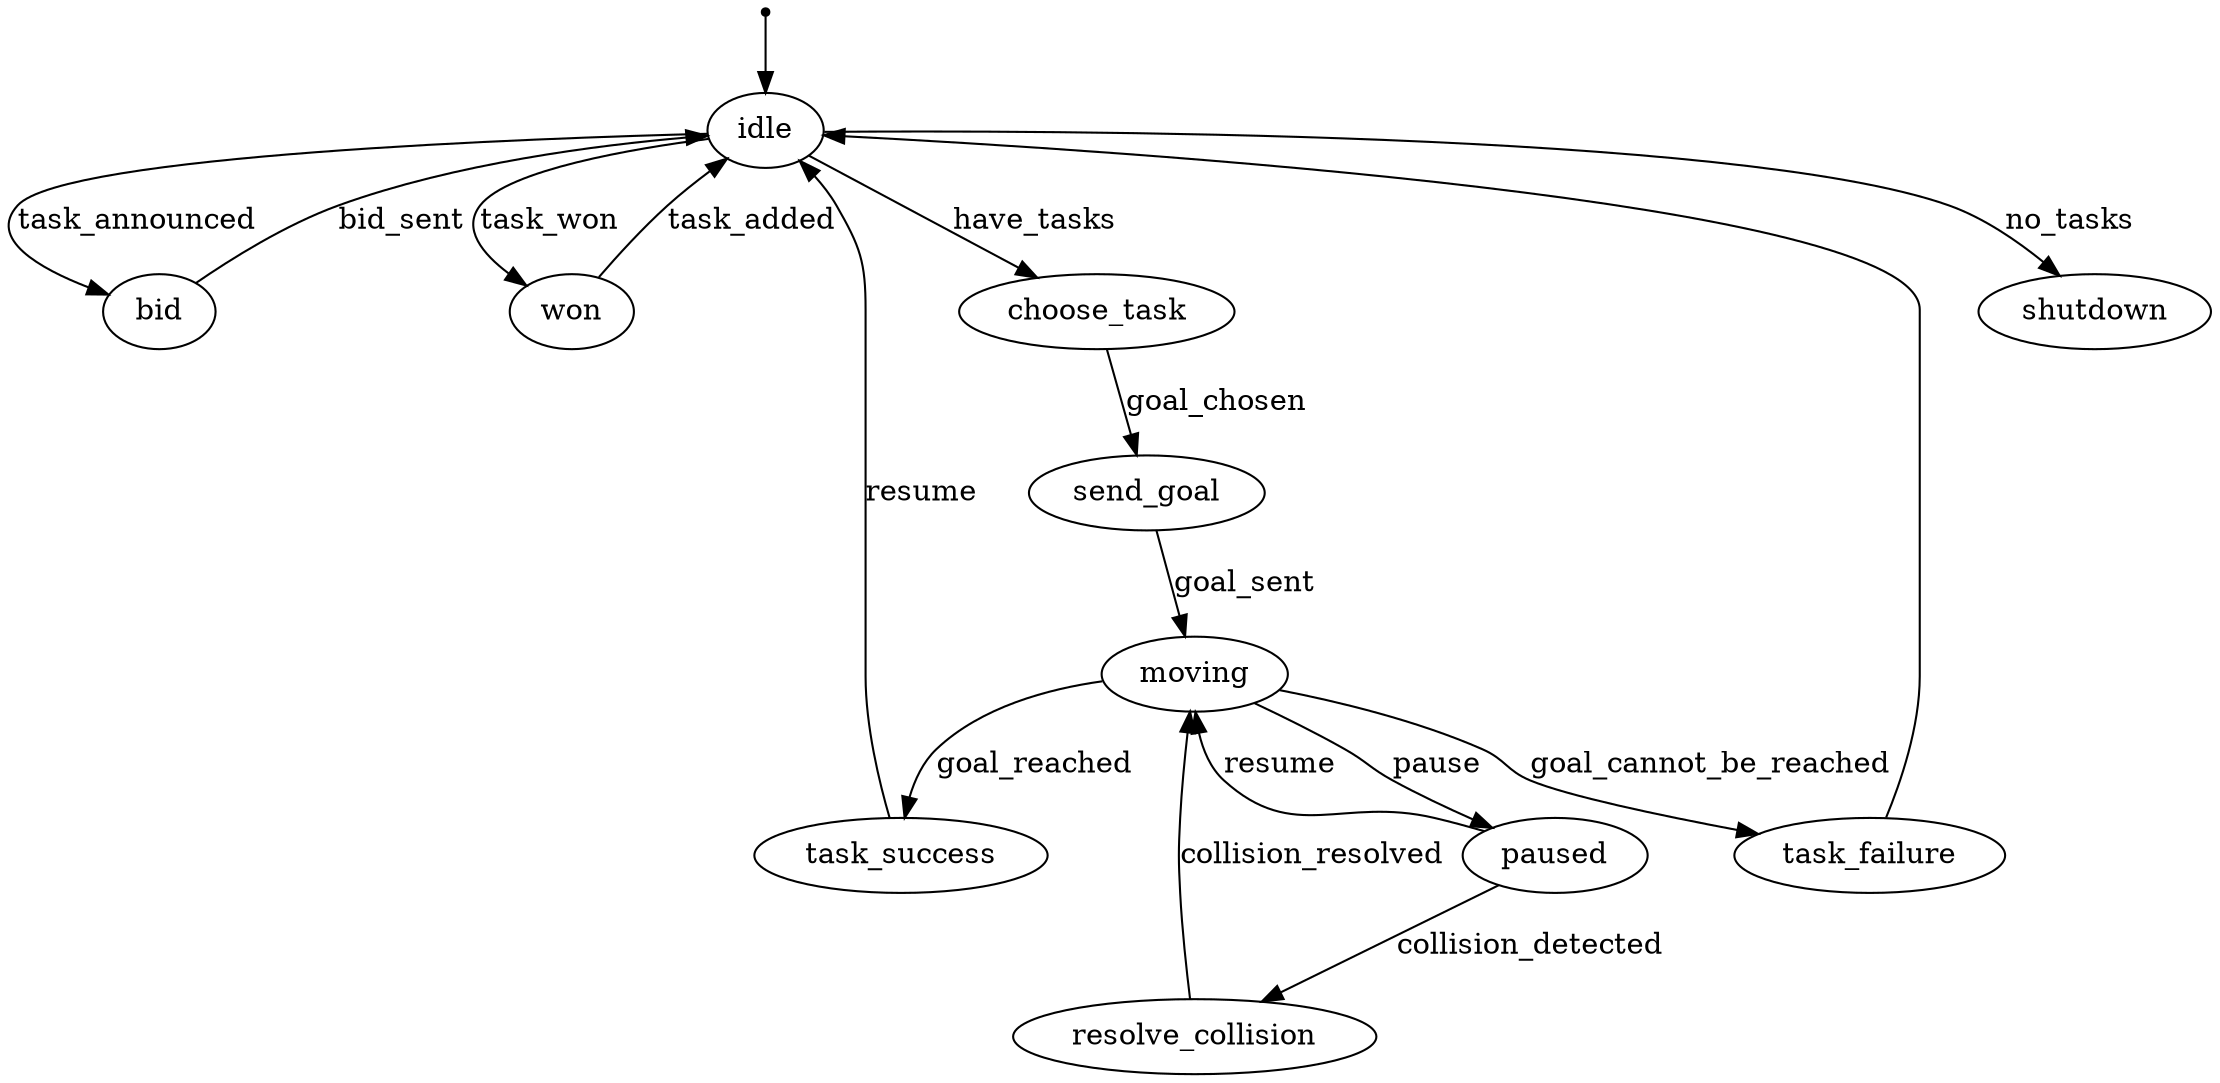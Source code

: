 digraph robot_controller {
#	rankdir=LR;
	size="16,24"

	# node [style=invis] START;
	node [shape=ellipse, label="idle"] idle;
	node [shape=ellipse, label="moving"] moving;
	node [shape=ellipse, label="resolve_collision"] resolve_collision;
	node [shape=ellipse, label="paused"] paused;
	node [shape=ellipse, label="bid"] bid;
	node [shape=ellipse, label="won"] won;
	node [shape=ellipse, label="choose_task"] choose_task;
	node [shape=ellipse, label="send_goal"] send_goal;
	node [shape=ellipse, label="task_success"] task_success;
	node [shape=ellipse, label="task_failure"] task_failure;
	node [shape=ellipse, label="shutdown"] shutdown;
	node [shape=point] start;
	
	start        -> idle;
	idle         -> choose_task [label="have_tasks"];
	idle         -> shutdown [label="no_tasks"];

	# Make a bid
	idle         -> bid [label="task_announced"];
	bid          -> idle [label="bid_sent"];

	# Task won; add to agenda
	idle         -> won [label="task_won"];
	won          -> idle [label="task_added"];

	# Agenda is non-empty; choose a task and go to it.
	choose_task  -> send_goal [label="goal_chosen"];
	send_goal    -> moving [label="goal_sent"];

	# Pause/resume
	moving      -> paused [label="pause"];
	paused       -> moving [label="resume"];
	
	# Collision resolution
	paused      -> resolve_collision [label="collision_detected"];
	resolve_collision -> moving [label="collision_resolved"];
		
	# Success/failure
	moving      -> task_success [label="goal_reached"];
	task_success -> idle [label="resume"];

	moving      -> task_failure [label="goal_cannot_be_reached"];
	task_failure -> idle;
	
}